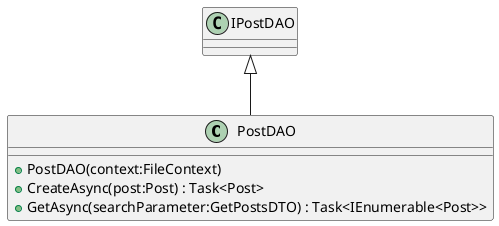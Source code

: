 @startuml
class PostDAO {
    + PostDAO(context:FileContext)
    + CreateAsync(post:Post) : Task<Post>
    + GetAsync(searchParameter:GetPostsDTO) : Task<IEnumerable<Post>>
}
IPostDAO <|-- PostDAO
@enduml
